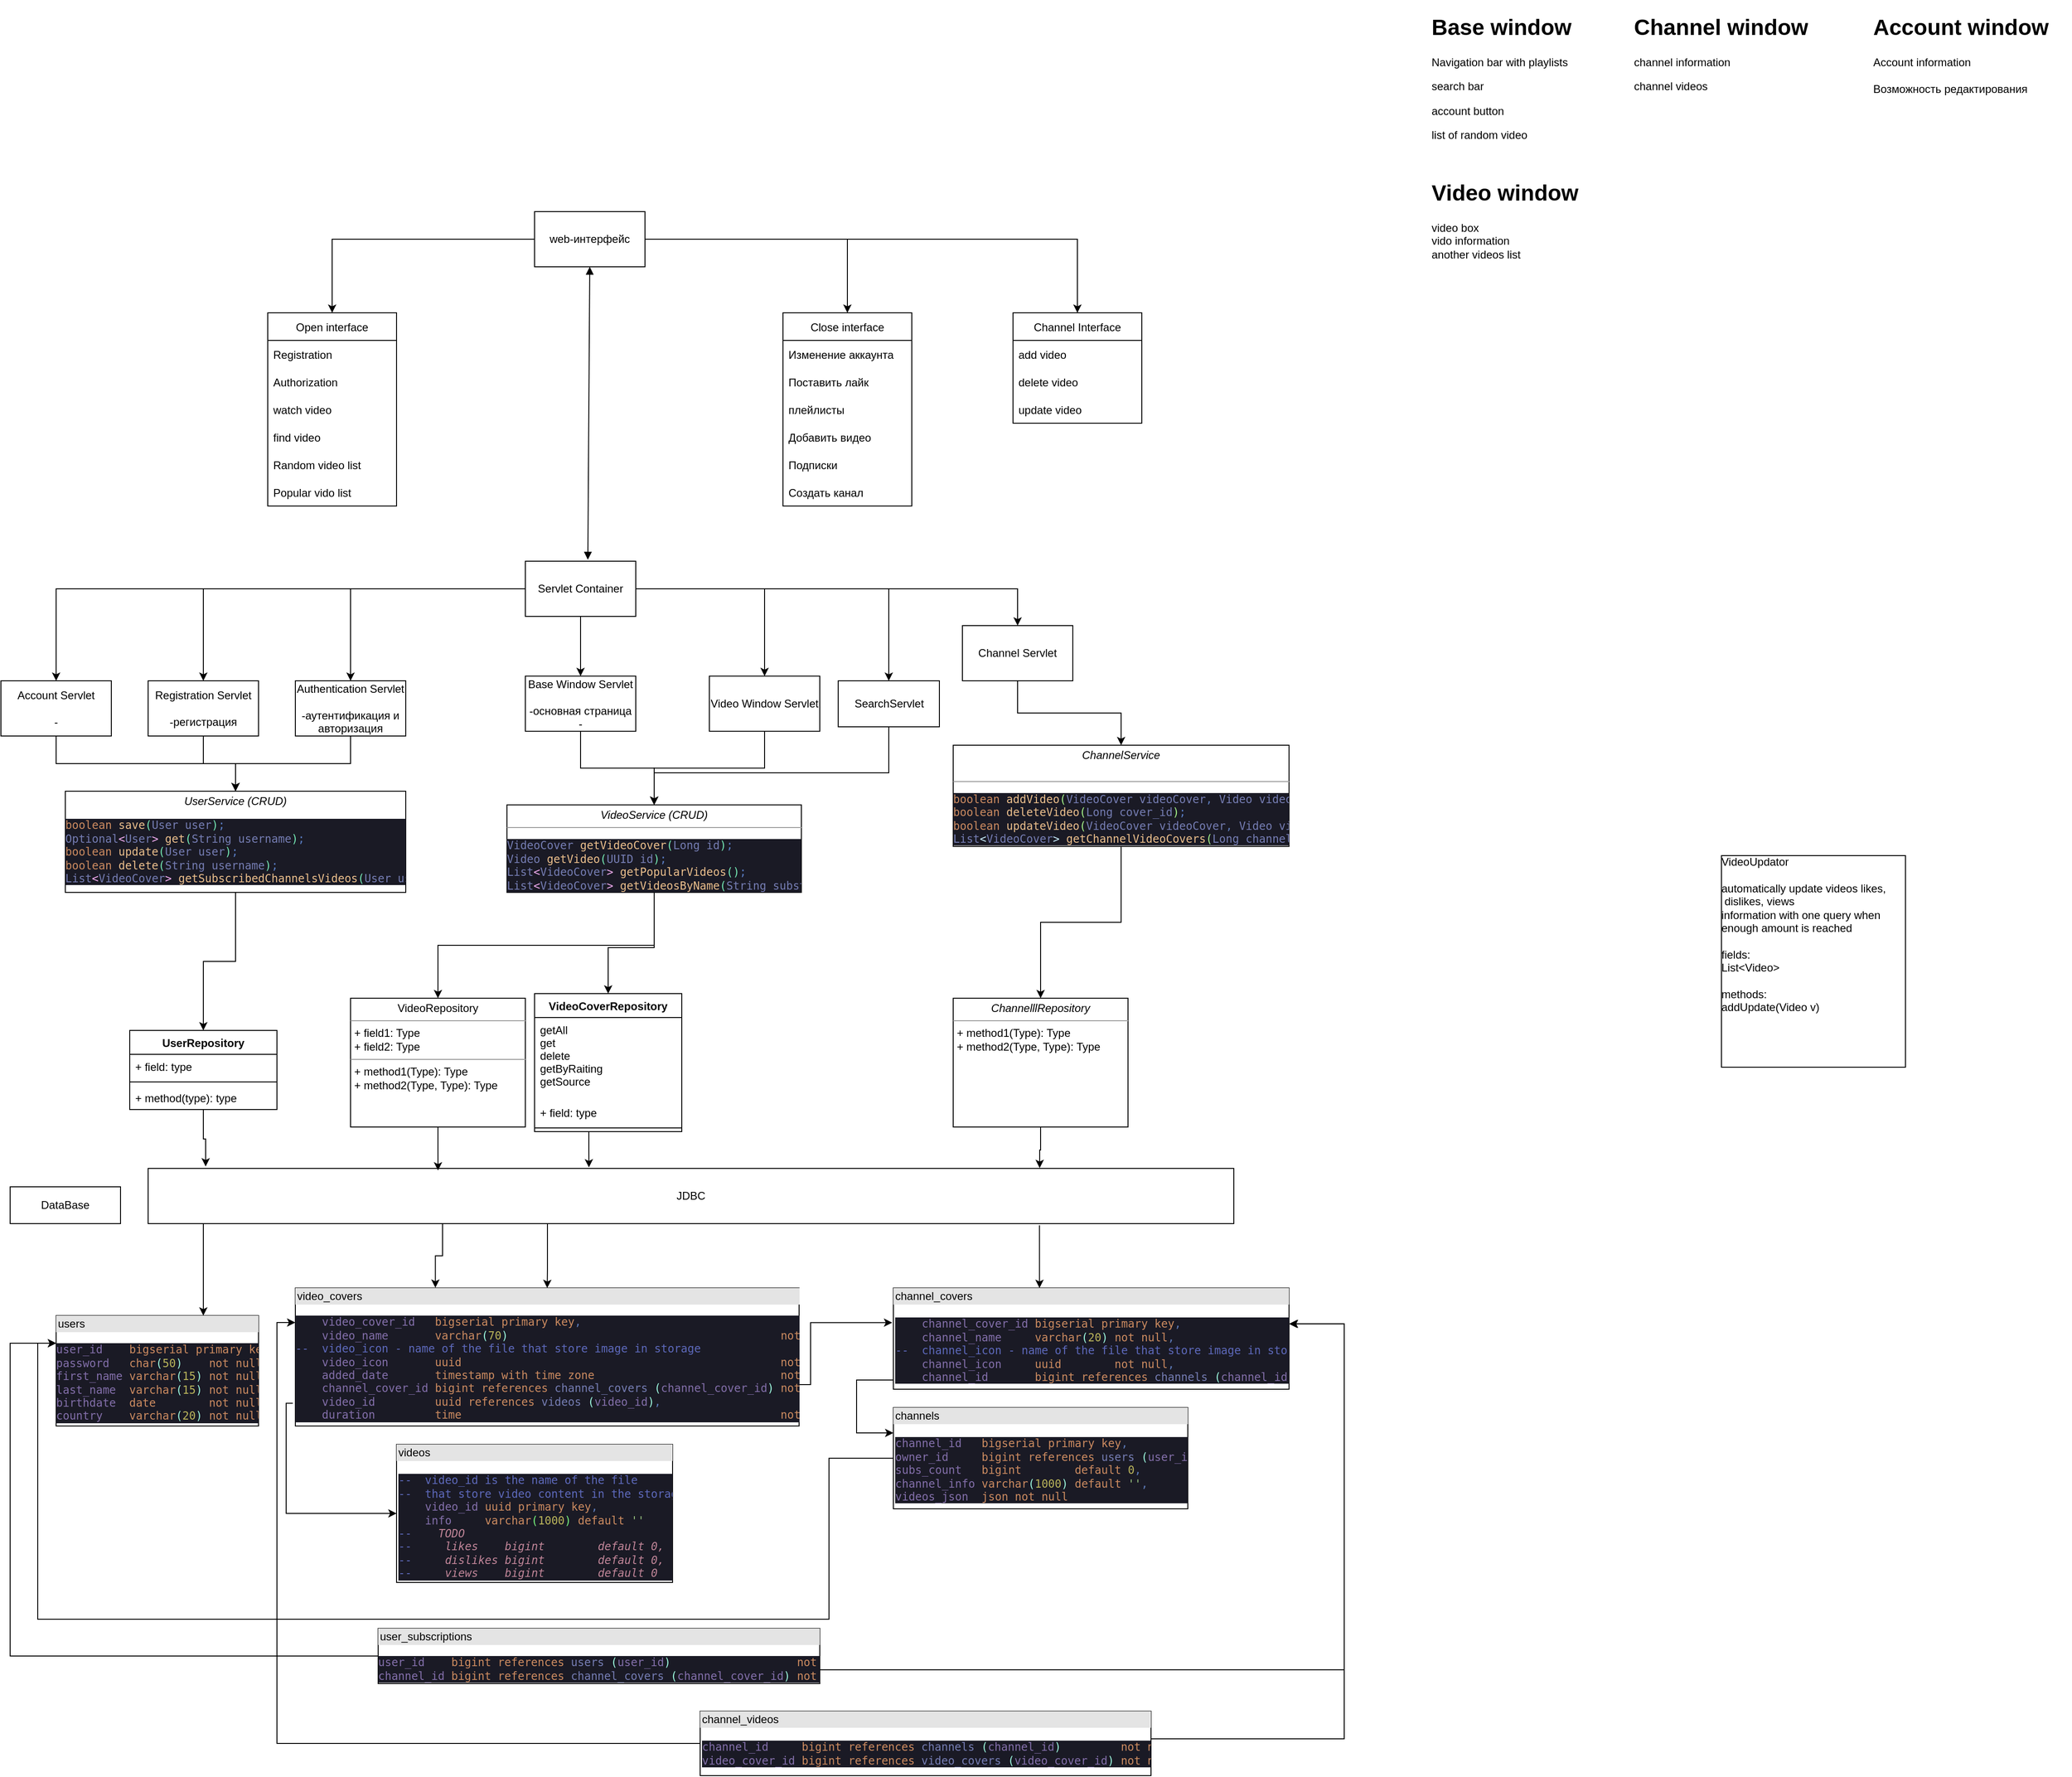 <mxfile version="20.5.0" type="device"><diagram id="WTONZNGMhsn1RcIiaGWh" name="Страница 1"><mxGraphModel dx="769" dy="464" grid="1" gridSize="10" guides="1" tooltips="1" connect="1" arrows="1" fold="1" page="1" pageScale="1" pageWidth="2339" pageHeight="3300" math="0" shadow="0"><root><mxCell id="0"/><mxCell id="1" parent="0"/><mxCell id="U37pmC9Jn2ppCyWV6kMg-22" style="edgeStyle=orthogonalEdgeStyle;rounded=0;orthogonalLoop=1;jettySize=auto;html=1;" parent="1" source="U37pmC9Jn2ppCyWV6kMg-1" target="U37pmC9Jn2ppCyWV6kMg-2" edge="1"><mxGeometry relative="1" as="geometry"/></mxCell><mxCell id="U37pmC9Jn2ppCyWV6kMg-23" style="edgeStyle=orthogonalEdgeStyle;rounded=0;orthogonalLoop=1;jettySize=auto;html=1;entryX=0.5;entryY=0;entryDx=0;entryDy=0;" parent="1" source="U37pmC9Jn2ppCyWV6kMg-1" target="U37pmC9Jn2ppCyWV6kMg-18" edge="1"><mxGeometry relative="1" as="geometry"/></mxCell><mxCell id="uz91l-68emjFQJ4EGC2Y-32" style="edgeStyle=orthogonalEdgeStyle;rounded=0;orthogonalLoop=1;jettySize=auto;html=1;entryX=0.5;entryY=0;entryDx=0;entryDy=0;" parent="1" source="U37pmC9Jn2ppCyWV6kMg-1" target="uz91l-68emjFQJ4EGC2Y-23" edge="1"><mxGeometry relative="1" as="geometry"/></mxCell><mxCell id="U37pmC9Jn2ppCyWV6kMg-1" value="web-интерфейс" style="rounded=0;whiteSpace=wrap;html=1;" parent="1" vertex="1"><mxGeometry x="600" y="280" width="120" height="60" as="geometry"/></mxCell><mxCell id="U37pmC9Jn2ppCyWV6kMg-2" value="Open interface" style="swimlane;fontStyle=0;childLayout=stackLayout;horizontal=1;startSize=30;horizontalStack=0;resizeParent=1;resizeParentMax=0;resizeLast=0;collapsible=1;marginBottom=0;" parent="1" vertex="1"><mxGeometry x="310" y="390" width="140" height="210" as="geometry"><mxRectangle x="330" y="310" width="110" height="30" as="alternateBounds"/></mxGeometry></mxCell><mxCell id="U37pmC9Jn2ppCyWV6kMg-3" value="Registration" style="text;strokeColor=none;fillColor=none;align=left;verticalAlign=middle;spacingLeft=4;spacingRight=4;overflow=hidden;points=[[0,0.5],[1,0.5]];portConstraint=eastwest;rotatable=0;" parent="U37pmC9Jn2ppCyWV6kMg-2" vertex="1"><mxGeometry y="30" width="140" height="30" as="geometry"/></mxCell><mxCell id="U37pmC9Jn2ppCyWV6kMg-17" value="Authorization" style="text;strokeColor=none;fillColor=none;align=left;verticalAlign=middle;spacingLeft=4;spacingRight=4;overflow=hidden;points=[[0,0.5],[1,0.5]];portConstraint=eastwest;rotatable=0;" parent="U37pmC9Jn2ppCyWV6kMg-2" vertex="1"><mxGeometry y="60" width="140" height="30" as="geometry"/></mxCell><mxCell id="U37pmC9Jn2ppCyWV6kMg-4" value="watch video" style="text;strokeColor=none;fillColor=none;align=left;verticalAlign=middle;spacingLeft=4;spacingRight=4;overflow=hidden;points=[[0,0.5],[1,0.5]];portConstraint=eastwest;rotatable=0;" parent="U37pmC9Jn2ppCyWV6kMg-2" vertex="1"><mxGeometry y="90" width="140" height="30" as="geometry"/></mxCell><mxCell id="U37pmC9Jn2ppCyWV6kMg-5" value="find video" style="text;strokeColor=none;fillColor=none;align=left;verticalAlign=middle;spacingLeft=4;spacingRight=4;overflow=hidden;points=[[0,0.5],[1,0.5]];portConstraint=eastwest;rotatable=0;" parent="U37pmC9Jn2ppCyWV6kMg-2" vertex="1"><mxGeometry y="120" width="140" height="30" as="geometry"/></mxCell><mxCell id="U37pmC9Jn2ppCyWV6kMg-24" value="Random video list" style="text;strokeColor=none;fillColor=none;align=left;verticalAlign=middle;spacingLeft=4;spacingRight=4;overflow=hidden;points=[[0,0.5],[1,0.5]];portConstraint=eastwest;rotatable=0;" parent="U37pmC9Jn2ppCyWV6kMg-2" vertex="1"><mxGeometry y="150" width="140" height="30" as="geometry"/></mxCell><mxCell id="U37pmC9Jn2ppCyWV6kMg-25" value="Popular vido list" style="text;strokeColor=none;fillColor=none;align=left;verticalAlign=middle;spacingLeft=4;spacingRight=4;overflow=hidden;points=[[0,0.5],[1,0.5]];portConstraint=eastwest;rotatable=0;" parent="U37pmC9Jn2ppCyWV6kMg-2" vertex="1"><mxGeometry y="180" width="140" height="30" as="geometry"/></mxCell><mxCell id="U37pmC9Jn2ppCyWV6kMg-18" value="Close interface" style="swimlane;fontStyle=0;childLayout=stackLayout;horizontal=1;startSize=30;horizontalStack=0;resizeParent=1;resizeParentMax=0;resizeLast=0;collapsible=1;marginBottom=0;" parent="1" vertex="1"><mxGeometry x="870" y="390" width="140" height="210" as="geometry"/></mxCell><mxCell id="U37pmC9Jn2ppCyWV6kMg-27" value="Изменение аккаунта" style="text;strokeColor=none;fillColor=none;align=left;verticalAlign=middle;spacingLeft=4;spacingRight=4;overflow=hidden;points=[[0,0.5],[1,0.5]];portConstraint=eastwest;rotatable=0;" parent="U37pmC9Jn2ppCyWV6kMg-18" vertex="1"><mxGeometry y="30" width="140" height="30" as="geometry"/></mxCell><mxCell id="U37pmC9Jn2ppCyWV6kMg-19" value="Поставить лайк" style="text;strokeColor=none;fillColor=none;align=left;verticalAlign=middle;spacingLeft=4;spacingRight=4;overflow=hidden;points=[[0,0.5],[1,0.5]];portConstraint=eastwest;rotatable=0;" parent="U37pmC9Jn2ppCyWV6kMg-18" vertex="1"><mxGeometry y="60" width="140" height="30" as="geometry"/></mxCell><mxCell id="U37pmC9Jn2ppCyWV6kMg-20" value="плейлисты" style="text;strokeColor=none;fillColor=none;align=left;verticalAlign=middle;spacingLeft=4;spacingRight=4;overflow=hidden;points=[[0,0.5],[1,0.5]];portConstraint=eastwest;rotatable=0;" parent="U37pmC9Jn2ppCyWV6kMg-18" vertex="1"><mxGeometry y="90" width="140" height="30" as="geometry"/></mxCell><mxCell id="U37pmC9Jn2ppCyWV6kMg-21" value="Добавить видео" style="text;strokeColor=none;fillColor=none;align=left;verticalAlign=middle;spacingLeft=4;spacingRight=4;overflow=hidden;points=[[0,0.5],[1,0.5]];portConstraint=eastwest;rotatable=0;" parent="U37pmC9Jn2ppCyWV6kMg-18" vertex="1"><mxGeometry y="120" width="140" height="30" as="geometry"/></mxCell><mxCell id="U37pmC9Jn2ppCyWV6kMg-26" value="Подписки" style="text;strokeColor=none;fillColor=none;align=left;verticalAlign=middle;spacingLeft=4;spacingRight=4;overflow=hidden;points=[[0,0.5],[1,0.5]];portConstraint=eastwest;rotatable=0;" parent="U37pmC9Jn2ppCyWV6kMg-18" vertex="1"><mxGeometry y="150" width="140" height="30" as="geometry"/></mxCell><mxCell id="uz91l-68emjFQJ4EGC2Y-22" value="Создать канал" style="text;strokeColor=none;fillColor=none;align=left;verticalAlign=middle;spacingLeft=4;spacingRight=4;overflow=hidden;points=[[0,0.5],[1,0.5]];portConstraint=eastwest;rotatable=0;" parent="U37pmC9Jn2ppCyWV6kMg-18" vertex="1"><mxGeometry y="180" width="140" height="30" as="geometry"/></mxCell><mxCell id="U37pmC9Jn2ppCyWV6kMg-28" value="&lt;h1&gt;Base window&lt;/h1&gt;&lt;p&gt;Navigation bar with playlists&lt;/p&gt;&lt;p&gt;search bar&lt;/p&gt;&lt;p&gt;account button&lt;/p&gt;&lt;p&gt;list of random video&lt;/p&gt;" style="text;html=1;strokeColor=none;fillColor=none;spacing=5;spacingTop=-20;whiteSpace=wrap;overflow=hidden;rounded=0;" parent="1" vertex="1"><mxGeometry x="1570" y="60" width="190" height="170" as="geometry"/></mxCell><mxCell id="U37pmC9Jn2ppCyWV6kMg-31" value="&lt;h1&gt;Channel window&lt;/h1&gt;&lt;p&gt;channel information&lt;/p&gt;&lt;p&gt;channel videos&lt;/p&gt;&lt;p&gt;&lt;br&gt;&lt;/p&gt;" style="text;html=1;strokeColor=none;fillColor=none;spacing=5;spacingTop=-20;whiteSpace=wrap;overflow=hidden;rounded=0;" parent="1" vertex="1"><mxGeometry x="1790" y="60" width="210" height="120" as="geometry"/></mxCell><mxCell id="U37pmC9Jn2ppCyWV6kMg-32" value="&lt;h1&gt;Account window&lt;/h1&gt;&lt;div&gt;Account information&lt;/div&gt;&lt;div&gt;&lt;br&gt;&lt;/div&gt;&lt;div&gt;Возможность редактирования&lt;/div&gt;" style="text;html=1;strokeColor=none;fillColor=none;spacing=5;spacingTop=-20;whiteSpace=wrap;overflow=hidden;rounded=0;" parent="1" vertex="1"><mxGeometry x="2050" y="60" width="220" height="120" as="geometry"/></mxCell><mxCell id="U37pmC9Jn2ppCyWV6kMg-33" value="&lt;h1&gt;Video window&lt;/h1&gt;&lt;div&gt;video box&lt;/div&gt;&lt;div&gt;vido information&lt;/div&gt;&lt;div&gt;another videos list&lt;/div&gt;" style="text;html=1;strokeColor=none;fillColor=none;spacing=5;spacingTop=-20;whiteSpace=wrap;overflow=hidden;rounded=0;" parent="1" vertex="1"><mxGeometry x="1570" y="240" width="190" height="120" as="geometry"/></mxCell><mxCell id="U37pmC9Jn2ppCyWV6kMg-55" style="edgeStyle=orthogonalEdgeStyle;rounded=0;orthogonalLoop=1;jettySize=auto;html=1;" parent="1" source="U37pmC9Jn2ppCyWV6kMg-46" target="U37pmC9Jn2ppCyWV6kMg-47" edge="1"><mxGeometry relative="1" as="geometry"/></mxCell><mxCell id="U37pmC9Jn2ppCyWV6kMg-56" style="edgeStyle=orthogonalEdgeStyle;rounded=0;orthogonalLoop=1;jettySize=auto;html=1;" parent="1" source="U37pmC9Jn2ppCyWV6kMg-46" target="U37pmC9Jn2ppCyWV6kMg-48" edge="1"><mxGeometry relative="1" as="geometry"/></mxCell><mxCell id="U37pmC9Jn2ppCyWV6kMg-57" style="edgeStyle=orthogonalEdgeStyle;rounded=0;orthogonalLoop=1;jettySize=auto;html=1;entryX=0.5;entryY=0;entryDx=0;entryDy=0;" parent="1" source="U37pmC9Jn2ppCyWV6kMg-46" target="U37pmC9Jn2ppCyWV6kMg-49" edge="1"><mxGeometry relative="1" as="geometry"/></mxCell><mxCell id="U37pmC9Jn2ppCyWV6kMg-58" style="edgeStyle=orthogonalEdgeStyle;rounded=0;orthogonalLoop=1;jettySize=auto;html=1;entryX=0.5;entryY=0;entryDx=0;entryDy=0;" parent="1" source="U37pmC9Jn2ppCyWV6kMg-46" target="U37pmC9Jn2ppCyWV6kMg-50" edge="1"><mxGeometry relative="1" as="geometry"/></mxCell><mxCell id="U37pmC9Jn2ppCyWV6kMg-59" style="edgeStyle=orthogonalEdgeStyle;rounded=0;orthogonalLoop=1;jettySize=auto;html=1;" parent="1" source="U37pmC9Jn2ppCyWV6kMg-46" target="U37pmC9Jn2ppCyWV6kMg-53" edge="1"><mxGeometry relative="1" as="geometry"/></mxCell><mxCell id="U37pmC9Jn2ppCyWV6kMg-60" style="edgeStyle=orthogonalEdgeStyle;rounded=0;orthogonalLoop=1;jettySize=auto;html=1;" parent="1" source="U37pmC9Jn2ppCyWV6kMg-46" target="U37pmC9Jn2ppCyWV6kMg-54" edge="1"><mxGeometry relative="1" as="geometry"/></mxCell><mxCell id="Q2rULZlCvJA6apc9bp64-25" style="edgeStyle=orthogonalEdgeStyle;rounded=0;orthogonalLoop=1;jettySize=auto;html=1;" edge="1" parent="1" source="U37pmC9Jn2ppCyWV6kMg-46" target="Q2rULZlCvJA6apc9bp64-24"><mxGeometry relative="1" as="geometry"/></mxCell><mxCell id="U37pmC9Jn2ppCyWV6kMg-46" value="Servlet Container" style="rounded=0;whiteSpace=wrap;html=1;" parent="1" vertex="1"><mxGeometry x="590" y="660" width="120" height="60" as="geometry"/></mxCell><mxCell id="U37pmC9Jn2ppCyWV6kMg-83" style="edgeStyle=orthogonalEdgeStyle;rounded=0;orthogonalLoop=1;jettySize=auto;html=1;entryX=0.5;entryY=0;entryDx=0;entryDy=0;" parent="1" source="U37pmC9Jn2ppCyWV6kMg-47" target="U37pmC9Jn2ppCyWV6kMg-82" edge="1"><mxGeometry relative="1" as="geometry"/></mxCell><mxCell id="U37pmC9Jn2ppCyWV6kMg-47" value="Registration Servlet&lt;br&gt;&lt;br&gt;-регистрация" style="rounded=0;whiteSpace=wrap;html=1;" parent="1" vertex="1"><mxGeometry x="180" y="790" width="120" height="60" as="geometry"/></mxCell><mxCell id="U37pmC9Jn2ppCyWV6kMg-84" style="edgeStyle=orthogonalEdgeStyle;rounded=0;orthogonalLoop=1;jettySize=auto;html=1;entryX=0.5;entryY=0;entryDx=0;entryDy=0;" parent="1" source="U37pmC9Jn2ppCyWV6kMg-48" target="U37pmC9Jn2ppCyWV6kMg-82" edge="1"><mxGeometry relative="1" as="geometry"/></mxCell><mxCell id="U37pmC9Jn2ppCyWV6kMg-48" value="Authentication&amp;nbsp;Servlet&lt;br&gt;&lt;br&gt;-аутентификация и авторизация" style="rounded=0;whiteSpace=wrap;html=1;" parent="1" vertex="1"><mxGeometry x="340" y="790" width="120" height="60" as="geometry"/></mxCell><mxCell id="U37pmC9Jn2ppCyWV6kMg-87" style="edgeStyle=orthogonalEdgeStyle;rounded=0;orthogonalLoop=1;jettySize=auto;html=1;entryX=0.5;entryY=0;entryDx=0;entryDy=0;" parent="1" source="U37pmC9Jn2ppCyWV6kMg-49" target="U37pmC9Jn2ppCyWV6kMg-86" edge="1"><mxGeometry relative="1" as="geometry"/></mxCell><mxCell id="U37pmC9Jn2ppCyWV6kMg-49" value="Base Window Servlet&lt;br&gt;&lt;br&gt;-основная страница&lt;br&gt;-" style="rounded=0;whiteSpace=wrap;html=1;" parent="1" vertex="1"><mxGeometry x="590" y="784.86" width="120" height="60" as="geometry"/></mxCell><mxCell id="U37pmC9Jn2ppCyWV6kMg-88" style="edgeStyle=orthogonalEdgeStyle;rounded=0;orthogonalLoop=1;jettySize=auto;html=1;entryX=0.5;entryY=0;entryDx=0;entryDy=0;" parent="1" source="U37pmC9Jn2ppCyWV6kMg-50" target="U37pmC9Jn2ppCyWV6kMg-86" edge="1"><mxGeometry relative="1" as="geometry"/></mxCell><mxCell id="U37pmC9Jn2ppCyWV6kMg-50" value="Video Window Servlet" style="rounded=0;whiteSpace=wrap;html=1;" parent="1" vertex="1"><mxGeometry x="790" y="784.86" width="120" height="60" as="geometry"/></mxCell><mxCell id="uz91l-68emjFQJ4EGC2Y-10" style="edgeStyle=orthogonalEdgeStyle;rounded=0;orthogonalLoop=1;jettySize=auto;html=1;entryX=0.5;entryY=0;entryDx=0;entryDy=0;" parent="1" source="U37pmC9Jn2ppCyWV6kMg-53" target="uz91l-68emjFQJ4EGC2Y-6" edge="1"><mxGeometry relative="1" as="geometry"/></mxCell><mxCell id="U37pmC9Jn2ppCyWV6kMg-53" value="Channel&amp;nbsp;Servlet" style="rounded=0;whiteSpace=wrap;html=1;" parent="1" vertex="1"><mxGeometry x="1065" y="730" width="120" height="60" as="geometry"/></mxCell><mxCell id="Q2rULZlCvJA6apc9bp64-23" style="edgeStyle=orthogonalEdgeStyle;rounded=0;orthogonalLoop=1;jettySize=auto;html=1;entryX=0.5;entryY=0;entryDx=0;entryDy=0;" edge="1" parent="1" source="U37pmC9Jn2ppCyWV6kMg-54" target="U37pmC9Jn2ppCyWV6kMg-82"><mxGeometry relative="1" as="geometry"/></mxCell><mxCell id="U37pmC9Jn2ppCyWV6kMg-54" value="Account Servlet&lt;br&gt;&lt;br&gt;-" style="rounded=0;whiteSpace=wrap;html=1;" parent="1" vertex="1"><mxGeometry x="20" y="790" width="120" height="60" as="geometry"/></mxCell><mxCell id="uz91l-68emjFQJ4EGC2Y-4" style="edgeStyle=orthogonalEdgeStyle;rounded=0;orthogonalLoop=1;jettySize=auto;html=1;entryX=0.053;entryY=-0.036;entryDx=0;entryDy=0;entryPerimeter=0;" parent="1" source="U37pmC9Jn2ppCyWV6kMg-62" target="uz91l-68emjFQJ4EGC2Y-1" edge="1"><mxGeometry relative="1" as="geometry"/></mxCell><mxCell id="U37pmC9Jn2ppCyWV6kMg-62" value="UserRepository" style="swimlane;fontStyle=1;align=center;verticalAlign=top;childLayout=stackLayout;horizontal=1;startSize=26;horizontalStack=0;resizeParent=1;resizeParentMax=0;resizeLast=0;collapsible=1;marginBottom=0;" parent="1" vertex="1"><mxGeometry x="160" y="1170" width="160" height="86" as="geometry"/></mxCell><mxCell id="U37pmC9Jn2ppCyWV6kMg-63" value="+ field: type" style="text;strokeColor=none;fillColor=none;align=left;verticalAlign=top;spacingLeft=4;spacingRight=4;overflow=hidden;rotatable=0;points=[[0,0.5],[1,0.5]];portConstraint=eastwest;" parent="U37pmC9Jn2ppCyWV6kMg-62" vertex="1"><mxGeometry y="26" width="160" height="26" as="geometry"/></mxCell><mxCell id="U37pmC9Jn2ppCyWV6kMg-64" value="" style="line;strokeWidth=1;fillColor=none;align=left;verticalAlign=middle;spacingTop=-1;spacingLeft=3;spacingRight=3;rotatable=0;labelPosition=right;points=[];portConstraint=eastwest;strokeColor=inherit;" parent="U37pmC9Jn2ppCyWV6kMg-62" vertex="1"><mxGeometry y="52" width="160" height="8" as="geometry"/></mxCell><mxCell id="U37pmC9Jn2ppCyWV6kMg-65" value="+ method(type): type" style="text;strokeColor=none;fillColor=none;align=left;verticalAlign=top;spacingLeft=4;spacingRight=4;overflow=hidden;rotatable=0;points=[[0,0.5],[1,0.5]];portConstraint=eastwest;" parent="U37pmC9Jn2ppCyWV6kMg-62" vertex="1"><mxGeometry y="60" width="160" height="26" as="geometry"/></mxCell><mxCell id="uz91l-68emjFQJ4EGC2Y-2" style="edgeStyle=orthogonalEdgeStyle;rounded=0;orthogonalLoop=1;jettySize=auto;html=1;entryX=0.406;entryY=-0.018;entryDx=0;entryDy=0;entryPerimeter=0;" parent="1" source="U37pmC9Jn2ppCyWV6kMg-70" target="uz91l-68emjFQJ4EGC2Y-1" edge="1"><mxGeometry relative="1" as="geometry"><Array as="points"><mxPoint x="659" y="1300"/><mxPoint x="659" y="1300"/></Array></mxGeometry></mxCell><mxCell id="U37pmC9Jn2ppCyWV6kMg-70" value="VideoCoverRepository&#10;" style="swimlane;fontStyle=1;align=center;verticalAlign=top;childLayout=stackLayout;horizontal=1;startSize=26;horizontalStack=0;resizeParent=1;resizeParentMax=0;resizeLast=0;collapsible=1;marginBottom=0;" parent="1" vertex="1"><mxGeometry x="600" y="1130" width="160" height="150" as="geometry"/></mxCell><mxCell id="U37pmC9Jn2ppCyWV6kMg-73" value="getAll&#10;get&#10;delete&#10;getByRaiting&#10;getSource&#10;" style="text;strokeColor=none;fillColor=none;align=left;verticalAlign=top;spacingLeft=4;spacingRight=4;overflow=hidden;rotatable=0;points=[[0,0.5],[1,0.5]];portConstraint=eastwest;" parent="U37pmC9Jn2ppCyWV6kMg-70" vertex="1"><mxGeometry y="26" width="160" height="90" as="geometry"/></mxCell><mxCell id="U37pmC9Jn2ppCyWV6kMg-71" value="+ field: type" style="text;strokeColor=none;fillColor=none;align=left;verticalAlign=top;spacingLeft=4;spacingRight=4;overflow=hidden;rotatable=0;points=[[0,0.5],[1,0.5]];portConstraint=eastwest;" parent="U37pmC9Jn2ppCyWV6kMg-70" vertex="1"><mxGeometry y="116" width="160" height="26" as="geometry"/></mxCell><mxCell id="U37pmC9Jn2ppCyWV6kMg-72" value="" style="line;strokeWidth=1;fillColor=none;align=left;verticalAlign=middle;spacingTop=-1;spacingLeft=3;spacingRight=3;rotatable=0;labelPosition=right;points=[];portConstraint=eastwest;strokeColor=inherit;" parent="U37pmC9Jn2ppCyWV6kMg-70" vertex="1"><mxGeometry y="142" width="160" height="8" as="geometry"/></mxCell><mxCell id="U37pmC9Jn2ppCyWV6kMg-85" style="edgeStyle=orthogonalEdgeStyle;rounded=0;orthogonalLoop=1;jettySize=auto;html=1;entryX=0.5;entryY=0;entryDx=0;entryDy=0;" parent="1" source="U37pmC9Jn2ppCyWV6kMg-82" target="U37pmC9Jn2ppCyWV6kMg-62" edge="1"><mxGeometry relative="1" as="geometry"/></mxCell><mxCell id="U37pmC9Jn2ppCyWV6kMg-82" value="&lt;p style=&quot;margin:0px;margin-top:4px;text-align:center;&quot;&gt;&lt;i&gt;UserService (CRUD)&lt;/i&gt;&lt;/p&gt;&lt;pre style=&quot;background-color: rgb(26, 26, 37); font-family: &amp;quot;JetBrains Mono&amp;quot;, monospace;&quot;&gt;&lt;pre style=&quot;color: rgb(216, 216, 216); font-family: &amp;quot;JetBrains Mono&amp;quot;, monospace;&quot;&gt;&lt;span style=&quot;color:#cc8b60;&quot;&gt;boolean &lt;/span&gt;&lt;span style=&quot;color:#ebbf8c;&quot;&gt;save&lt;/span&gt;&lt;span style=&quot;color:#75eab5;&quot;&gt;(&lt;/span&gt;&lt;span style=&quot;color:#757db3;&quot;&gt;User user&lt;/span&gt;&lt;span style=&quot;color:#75eab5;&quot;&gt;)&lt;/span&gt;&lt;span style=&quot;color:#597cc2;&quot;&gt;;&lt;br&gt;&lt;/span&gt;&lt;span style=&quot;color:#757db3;&quot;&gt;Optional&lt;/span&gt;&lt;span style=&quot;color:#f4adf2;&quot;&gt;&amp;lt;&lt;/span&gt;&lt;span style=&quot;color:#757db3;&quot;&gt;User&lt;/span&gt;&lt;span style=&quot;color:#f4adf2;&quot;&gt;&amp;gt; &lt;/span&gt;&lt;span style=&quot;color:#ebbf8c;&quot;&gt;get&lt;/span&gt;&lt;span style=&quot;color:#75eab5;&quot;&gt;(&lt;/span&gt;&lt;span style=&quot;color:#757db3;&quot;&gt;String username&lt;/span&gt;&lt;span style=&quot;color:#75eab5;&quot;&gt;)&lt;/span&gt;&lt;span style=&quot;color:#597cc2;&quot;&gt;;&lt;br&gt;&lt;/span&gt;&lt;span style=&quot;color:#cc8b60;&quot;&gt;boolean &lt;/span&gt;&lt;span style=&quot;color:#ebbf8c;&quot;&gt;update&lt;/span&gt;&lt;span style=&quot;color:#75eab5;&quot;&gt;(&lt;/span&gt;&lt;span style=&quot;color:#757db3;&quot;&gt;User user&lt;/span&gt;&lt;span style=&quot;color:#75eab5;&quot;&gt;)&lt;/span&gt;&lt;span style=&quot;color:#597cc2;&quot;&gt;;&lt;br&gt;&lt;/span&gt;&lt;span style=&quot;color:#cc8b60;&quot;&gt;boolean &lt;/span&gt;&lt;span style=&quot;color:#ebbf8c;&quot;&gt;delete&lt;/span&gt;&lt;span style=&quot;color:#75eab5;&quot;&gt;(&lt;/span&gt;&lt;span style=&quot;color:#757db3;&quot;&gt;String username&lt;/span&gt;&lt;span style=&quot;color:#75eab5;&quot;&gt;)&lt;/span&gt;&lt;span style=&quot;color:#597cc2;&quot;&gt;;&lt;br&gt;&lt;/span&gt;&lt;span style=&quot;color:#757db3;&quot;&gt;List&lt;/span&gt;&lt;span style=&quot;color:#f4adf2;&quot;&gt;&amp;lt;&lt;/span&gt;&lt;span style=&quot;color:#757db3;&quot;&gt;VideoCover&lt;/span&gt;&lt;span style=&quot;color:#f4adf2;&quot;&gt;&amp;gt; &lt;/span&gt;&lt;span style=&quot;color:#ebbf8c;&quot;&gt;getSubscribedChannelsVideos&lt;/span&gt;&lt;span style=&quot;color:#75eab5;&quot;&gt;(&lt;/span&gt;&lt;span style=&quot;color:#757db3;&quot;&gt;User user&lt;/span&gt;&lt;span style=&quot;color:#75eab5;&quot;&gt;)&lt;/span&gt;&lt;span style=&quot;color:#597cc2;&quot;&gt;;&lt;/span&gt;&lt;/pre&gt;&lt;/pre&gt;" style="verticalAlign=top;align=left;overflow=fill;fontSize=12;fontFamily=Helvetica;html=1;" parent="1" vertex="1"><mxGeometry x="90" y="910" width="370" height="110" as="geometry"/></mxCell><mxCell id="U37pmC9Jn2ppCyWV6kMg-89" style="edgeStyle=orthogonalEdgeStyle;rounded=0;orthogonalLoop=1;jettySize=auto;html=1;entryX=0.5;entryY=0;entryDx=0;entryDy=0;" parent="1" source="U37pmC9Jn2ppCyWV6kMg-86" target="U37pmC9Jn2ppCyWV6kMg-70" edge="1"><mxGeometry relative="1" as="geometry"><mxPoint x="770" y="1124.86" as="targetPoint"/><Array as="points"><mxPoint x="730" y="1080"/><mxPoint x="680" y="1080"/></Array></mxGeometry></mxCell><mxCell id="Q2rULZlCvJA6apc9bp64-17" style="edgeStyle=orthogonalEdgeStyle;rounded=0;orthogonalLoop=1;jettySize=auto;html=1;entryX=0.5;entryY=0;entryDx=0;entryDy=0;" edge="1" parent="1" source="U37pmC9Jn2ppCyWV6kMg-86" target="Q2rULZlCvJA6apc9bp64-16"><mxGeometry relative="1" as="geometry"><mxPoint x="585.0" y="1129.86" as="targetPoint"/></mxGeometry></mxCell><mxCell id="U37pmC9Jn2ppCyWV6kMg-86" value="&lt;p style=&quot;margin:0px;margin-top:4px;text-align:center;&quot;&gt;&lt;i&gt;VideoService (CRUD)&lt;br&gt;&lt;/i&gt;&lt;/p&gt;&lt;hr size=&quot;1&quot;&gt;&lt;pre style=&quot;background-color:#1a1a25;color:#d8d8d8;font-family:'JetBrains Mono',monospace;font-size:9,8pt;&quot;&gt;&lt;span style=&quot;color:#757db3;&quot;&gt;VideoCover &lt;/span&gt;&lt;span style=&quot;color:#ebbf8c;&quot;&gt;getVideoCover&lt;/span&gt;&lt;span style=&quot;color:#75eab5;&quot;&gt;(&lt;/span&gt;&lt;span style=&quot;color:#757db3;&quot;&gt;Long id&lt;/span&gt;&lt;span style=&quot;color:#75eab5;&quot;&gt;)&lt;/span&gt;&lt;span style=&quot;color:#597cc2;&quot;&gt;;&lt;br&gt;&lt;/span&gt;&lt;span style=&quot;color:#757db3;&quot;&gt;Video &lt;/span&gt;&lt;span style=&quot;color:#ebbf8c;&quot;&gt;getVideo&lt;/span&gt;&lt;span style=&quot;color:#75eab5;&quot;&gt;(&lt;/span&gt;&lt;span style=&quot;color:#757db3;&quot;&gt;UUID id&lt;/span&gt;&lt;span style=&quot;color:#75eab5;&quot;&gt;)&lt;/span&gt;&lt;span style=&quot;color:#597cc2;&quot;&gt;;&lt;br&gt;&lt;/span&gt;&lt;span style=&quot;color:#757db3;&quot;&gt;List&lt;/span&gt;&lt;span style=&quot;color:#f4adf2;&quot;&gt;&amp;lt;&lt;/span&gt;&lt;span style=&quot;color:#757db3;&quot;&gt;VideoCover&lt;/span&gt;&lt;span style=&quot;color:#f4adf2;&quot;&gt;&amp;gt; &lt;/span&gt;&lt;span style=&quot;color:#ebbf8c;&quot;&gt;getPopularVideos&lt;/span&gt;&lt;span style=&quot;color:#75eab5;&quot;&gt;()&lt;/span&gt;&lt;span style=&quot;color:#597cc2;&quot;&gt;;&lt;br&gt;&lt;/span&gt;&lt;span style=&quot;color:#757db3;&quot;&gt;List&lt;/span&gt;&lt;span style=&quot;color:#f4adf2;&quot;&gt;&amp;lt;&lt;/span&gt;&lt;span style=&quot;color:#757db3;&quot;&gt;VideoCover&lt;/span&gt;&lt;span style=&quot;color:#f4adf2;&quot;&gt;&amp;gt; &lt;/span&gt;&lt;span style=&quot;color:#ebbf8c;&quot;&gt;getVideosByName&lt;/span&gt;&lt;span style=&quot;color:#75eab5;&quot;&gt;(&lt;/span&gt;&lt;span style=&quot;color:#757db3;&quot;&gt;String substring&lt;/span&gt;&lt;span style=&quot;color:#75eab5;&quot;&gt;)&lt;/span&gt;&lt;span style=&quot;color:#597cc2;&quot;&gt;;&lt;/span&gt;&lt;/pre&gt;" style="verticalAlign=top;align=left;overflow=fill;fontSize=12;fontFamily=Helvetica;html=1;" parent="1" vertex="1"><mxGeometry x="570" y="924.86" width="320" height="95.14" as="geometry"/></mxCell><mxCell id="U37pmC9Jn2ppCyWV6kMg-91" value="DataBase" style="rounded=0;whiteSpace=wrap;html=1;" parent="1" vertex="1"><mxGeometry x="30" y="1340" width="120" height="40" as="geometry"/></mxCell><mxCell id="U37pmC9Jn2ppCyWV6kMg-92" value="&lt;div style=&quot;box-sizing:border-box;width:100%;background:#e4e4e4;padding:2px;&quot;&gt;users&lt;/div&gt;&lt;pre style=&quot;background-color:#1a1a25;color:#d8d8d8;font-family:'JetBrains Mono',monospace;font-size:9,8pt;&quot;&gt;&lt;pre style=&quot;font-family: &amp;quot;JetBrains Mono&amp;quot;, monospace;&quot;&gt;&lt;span style=&quot;color:#836faa;&quot;&gt;user_id    &lt;/span&gt;&lt;span style=&quot;color:#cc8b60;&quot;&gt;bigserial primary key&lt;/span&gt;&lt;span style=&quot;color:#5c7ab8;&quot;&gt;,&lt;br&gt;&lt;/span&gt;&lt;span style=&quot;color:#836faa;&quot;&gt;password   &lt;/span&gt;&lt;span style=&quot;color:#cc8b60;&quot;&gt;char&lt;/span&gt;&lt;span style=&quot;color:#9df9df;&quot;&gt;(&lt;/span&gt;&lt;span style=&quot;color:#bbb55b;&quot;&gt;50&lt;/span&gt;&lt;span style=&quot;color:#9df9df;&quot;&gt;)    &lt;/span&gt;&lt;span style=&quot;color:#cc8b60;&quot;&gt;not null&lt;/span&gt;&lt;span style=&quot;color:#5c7ab8;&quot;&gt;,&lt;br&gt;&lt;/span&gt;&lt;span style=&quot;color:#836faa;&quot;&gt;first_name &lt;/span&gt;&lt;span style=&quot;color:#cc8b60;&quot;&gt;varchar&lt;/span&gt;&lt;span style=&quot;color:#9df9df;&quot;&gt;(&lt;/span&gt;&lt;span style=&quot;color:#bbb55b;&quot;&gt;15&lt;/span&gt;&lt;span style=&quot;color:#9df9df;&quot;&gt;) &lt;/span&gt;&lt;span style=&quot;color:#cc8b60;&quot;&gt;not null&lt;/span&gt;&lt;span style=&quot;color:#5c7ab8;&quot;&gt;,&lt;br&gt;&lt;/span&gt;&lt;span style=&quot;color:#836faa;&quot;&gt;last_name  &lt;/span&gt;&lt;span style=&quot;color:#cc8b60;&quot;&gt;varchar&lt;/span&gt;&lt;span style=&quot;color:#9df9df;&quot;&gt;(&lt;/span&gt;&lt;span style=&quot;color:#bbb55b;&quot;&gt;15&lt;/span&gt;&lt;span style=&quot;color:#9df9df;&quot;&gt;) &lt;/span&gt;&lt;span style=&quot;color:#cc8b60;&quot;&gt;not null&lt;/span&gt;&lt;span style=&quot;color:#5c7ab8;&quot;&gt;,&lt;br&gt;&lt;/span&gt;&lt;span style=&quot;color:#836faa;&quot;&gt;birthdate  &lt;/span&gt;&lt;span style=&quot;color:#cc8b60;&quot;&gt;date        not null&lt;/span&gt;&lt;span style=&quot;color:#5c7ab8;&quot;&gt;,&lt;br&gt;&lt;/span&gt;&lt;span style=&quot;color:#836faa;&quot;&gt;country    &lt;/span&gt;&lt;span style=&quot;color:#cc8b60;&quot;&gt;varchar&lt;/span&gt;&lt;span style=&quot;color:#9df9df;&quot;&gt;(&lt;/span&gt;&lt;span style=&quot;color:#bbb55b;&quot;&gt;20&lt;/span&gt;&lt;span style=&quot;color:#9df9df;&quot;&gt;) &lt;/span&gt;&lt;span style=&quot;color:#cc8b60;&quot;&gt;not null&lt;/span&gt;&lt;/pre&gt;&lt;/pre&gt;" style="verticalAlign=top;align=left;overflow=fill;html=1;" parent="1" vertex="1"><mxGeometry x="80" y="1480" width="220" height="120" as="geometry"/></mxCell><mxCell id="Q2rULZlCvJA6apc9bp64-7" style="edgeStyle=orthogonalEdgeStyle;rounded=0;orthogonalLoop=1;jettySize=auto;html=1;entryX=0;entryY=0.25;entryDx=0;entryDy=0;" edge="1" parent="1" source="U37pmC9Jn2ppCyWV6kMg-94" target="U37pmC9Jn2ppCyWV6kMg-92"><mxGeometry relative="1" as="geometry"><mxPoint x="360" y="1741.422" as="targetPoint"/><Array as="points"><mxPoint x="920" y="1635"/><mxPoint x="920" y="1810"/><mxPoint x="60" y="1810"/><mxPoint x="60" y="1510"/></Array></mxGeometry></mxCell><mxCell id="U37pmC9Jn2ppCyWV6kMg-94" value="&lt;div style=&quot;box-sizing:border-box;width:100%;background:#e4e4e4;padding:2px;&quot;&gt;channels&lt;/div&gt;&lt;table style=&quot;width:100%;font-size:1em;&quot; cellpadding=&quot;2&quot; cellspacing=&quot;0&quot;&gt;&lt;tbody&gt;&lt;tr&gt;&lt;td&gt;&lt;pre style=&quot;background-color:#1a1a25;color:#d8d8d8;font-family:'JetBrains Mono',monospace;font-size:9,8pt;&quot;&gt;&lt;pre style=&quot;font-family: &amp;quot;JetBrains Mono&amp;quot;, monospace;&quot;&gt;&lt;span style=&quot;color:#836faa;&quot;&gt;channel_id   &lt;/span&gt;&lt;span style=&quot;color:#cc8b60;&quot;&gt;bigserial primary key&lt;/span&gt;&lt;span style=&quot;color:#5c7ab8;&quot;&gt;,&lt;br&gt;&lt;/span&gt;&lt;span style=&quot;color:#836faa;&quot;&gt;owner_id     &lt;/span&gt;&lt;span style=&quot;color:#cc8b60;&quot;&gt;bigint references &lt;/span&gt;&lt;span style=&quot;color:#757db3;&quot;&gt;users &lt;/span&gt;&lt;span style=&quot;color:#9df9df;&quot;&gt;(&lt;/span&gt;&lt;span style=&quot;color:#836faa;&quot;&gt;user_id&lt;/span&gt;&lt;span style=&quot;color:#9df9df;&quot;&gt;)&lt;/span&gt;&lt;span style=&quot;color:#5c7ab8;&quot;&gt;,&lt;br&gt;&lt;/span&gt;&lt;span style=&quot;color:#836faa;&quot;&gt;subs_count   &lt;/span&gt;&lt;span style=&quot;color:#cc8b60;&quot;&gt;bigint        default &lt;/span&gt;&lt;span style=&quot;color:#bbb55b;&quot;&gt;0&lt;/span&gt;&lt;span style=&quot;color:#5c7ab8;&quot;&gt;,&lt;br&gt;&lt;/span&gt;&lt;span style=&quot;color:#836faa;&quot;&gt;channel_info &lt;/span&gt;&lt;span style=&quot;color:#cc8b60;&quot;&gt;varchar&lt;/span&gt;&lt;span style=&quot;color:#9df9df;&quot;&gt;(&lt;/span&gt;&lt;span style=&quot;color:#bbb55b;&quot;&gt;1000&lt;/span&gt;&lt;span style=&quot;color:#9df9df;&quot;&gt;) &lt;/span&gt;&lt;span style=&quot;color:#cc8b60;&quot;&gt;default &lt;/span&gt;&lt;span style=&quot;color:#96bf7d;&quot;&gt;''&lt;/span&gt;&lt;span style=&quot;color:#5c7ab8;&quot;&gt;,&lt;br&gt;&lt;/span&gt;&lt;span style=&quot;color:#836faa;&quot;&gt;videos_json  &lt;/span&gt;&lt;span style=&quot;color:#cc8b60;&quot;&gt;json not null&lt;/span&gt;&lt;/pre&gt;&lt;/pre&gt;&lt;/td&gt;&lt;td&gt;&lt;br&gt;&lt;/td&gt;&lt;/tr&gt;&lt;tr&gt;&lt;td&gt;&lt;/td&gt;&lt;td&gt;&lt;br&gt;&lt;br&gt;&lt;/td&gt;&lt;/tr&gt;&lt;/tbody&gt;&lt;/table&gt;" style="verticalAlign=top;align=left;overflow=fill;html=1;" parent="1" vertex="1"><mxGeometry x="990" y="1580" width="320" height="110" as="geometry"/></mxCell><mxCell id="uz91l-68emjFQJ4EGC2Y-3" style="edgeStyle=orthogonalEdgeStyle;rounded=0;orthogonalLoop=1;jettySize=auto;html=1;entryX=0.5;entryY=0;entryDx=0;entryDy=0;" parent="1" source="uz91l-68emjFQJ4EGC2Y-1" edge="1" target="uz91l-68emjFQJ4EGC2Y-15"><mxGeometry relative="1" as="geometry"><mxPoint x="665" y="1440" as="targetPoint"/><Array as="points"><mxPoint x="614" y="1430"/><mxPoint x="614" y="1430"/></Array></mxGeometry></mxCell><mxCell id="uz91l-68emjFQJ4EGC2Y-5" style="edgeStyle=orthogonalEdgeStyle;rounded=0;orthogonalLoop=1;jettySize=auto;html=1;" parent="1" source="uz91l-68emjFQJ4EGC2Y-1" edge="1"><mxGeometry relative="1" as="geometry"><Array as="points"><mxPoint x="240" y="1480"/></Array><mxPoint x="240" y="1480" as="targetPoint"/></mxGeometry></mxCell><mxCell id="uz91l-68emjFQJ4EGC2Y-21" style="edgeStyle=orthogonalEdgeStyle;rounded=0;orthogonalLoop=1;jettySize=auto;html=1;exitX=0.821;exitY=1.031;exitDx=0;exitDy=0;exitPerimeter=0;" parent="1" source="uz91l-68emjFQJ4EGC2Y-1" target="uz91l-68emjFQJ4EGC2Y-16" edge="1"><mxGeometry relative="1" as="geometry"><Array as="points"><mxPoint x="1149" y="1430"/><mxPoint x="1149" y="1430"/></Array></mxGeometry></mxCell><mxCell id="Q2rULZlCvJA6apc9bp64-19" style="edgeStyle=orthogonalEdgeStyle;rounded=0;orthogonalLoop=1;jettySize=auto;html=1;entryX=0.278;entryY=-0.002;entryDx=0;entryDy=0;entryPerimeter=0;" edge="1" parent="1" source="uz91l-68emjFQJ4EGC2Y-1" target="uz91l-68emjFQJ4EGC2Y-15"><mxGeometry relative="1" as="geometry"><Array as="points"><mxPoint x="500" y="1415"/><mxPoint x="492" y="1415"/></Array></mxGeometry></mxCell><mxCell id="uz91l-68emjFQJ4EGC2Y-1" value="JDBC" style="rounded=0;whiteSpace=wrap;html=1;" parent="1" vertex="1"><mxGeometry x="180" y="1320" width="1180" height="60" as="geometry"/></mxCell><mxCell id="uz91l-68emjFQJ4EGC2Y-11" style="edgeStyle=orthogonalEdgeStyle;rounded=0;orthogonalLoop=1;jettySize=auto;html=1;entryX=0.5;entryY=0;entryDx=0;entryDy=0;" parent="1" source="uz91l-68emjFQJ4EGC2Y-6" target="uz91l-68emjFQJ4EGC2Y-31" edge="1"><mxGeometry relative="1" as="geometry"/></mxCell><mxCell id="uz91l-68emjFQJ4EGC2Y-6" value="&lt;p style=&quot;margin:0px;margin-top:4px;text-align:center;&quot;&gt;&lt;i&gt;ChannelService&lt;/i&gt;&lt;/p&gt;&lt;p style=&quot;margin:0px;margin-left:4px;&quot;&gt;&lt;br&gt;&lt;/p&gt;&lt;hr size=&quot;1&quot;&gt;&lt;pre style=&quot;background-color:#1a1a25;color:#d8d8d8;font-family:'JetBrains Mono',monospace;font-size:9,8pt;&quot;&gt;&lt;pre style=&quot;font-family: &amp;quot;JetBrains Mono&amp;quot;, monospace;&quot;&gt;&lt;span style=&quot;color:#cc8b60;&quot;&gt;boolean &lt;/span&gt;&lt;span style=&quot;color:#ebbf8c;&quot;&gt;addVideo&lt;/span&gt;&lt;span style=&quot;color:#a5f489;&quot;&gt;(&lt;/span&gt;&lt;span style=&quot;color:#757db3;&quot;&gt;VideoCover videoCover&lt;/span&gt;&lt;span style=&quot;color:#5c7ab8;&quot;&gt;, &lt;/span&gt;&lt;span style=&quot;color:#757db3;&quot;&gt;Video video&lt;/span&gt;&lt;span style=&quot;color:#a5f489;&quot;&gt;)&lt;/span&gt;&lt;span style=&quot;color:#597cc2;&quot;&gt;;&lt;br&gt;&lt;/span&gt;&lt;span style=&quot;color:#cc8b60;&quot;&gt;boolean &lt;/span&gt;&lt;span style=&quot;color:#ebbf8c;&quot;&gt;deleteVideo&lt;/span&gt;&lt;span style=&quot;color:#a5f489;&quot;&gt;(&lt;/span&gt;&lt;span style=&quot;color:#757db3;&quot;&gt;Long cover_id&lt;/span&gt;&lt;span style=&quot;color:#a5f489;&quot;&gt;)&lt;/span&gt;&lt;span style=&quot;color:#597cc2;&quot;&gt;;&lt;br&gt;&lt;/span&gt;&lt;span style=&quot;color:#cc8b60;&quot;&gt;boolean &lt;/span&gt;&lt;span style=&quot;color:#ebbf8c;&quot;&gt;updateVideo&lt;/span&gt;&lt;span style=&quot;color:#a5f489;&quot;&gt;(&lt;/span&gt;&lt;span style=&quot;color:#757db3;&quot;&gt;VideoCover videoCover&lt;/span&gt;&lt;span style=&quot;color:#5c7ab8;&quot;&gt;, &lt;/span&gt;&lt;span style=&quot;color:#757db3;&quot;&gt;Video video&lt;/span&gt;&lt;span style=&quot;color:#a5f489;&quot;&gt;)&lt;/span&gt;&lt;span style=&quot;color:#597cc2;&quot;&gt;;&lt;br&gt;&lt;/span&gt;&lt;span style=&quot;color:#757db3;&quot;&gt;List&lt;/span&gt;&lt;span style=&quot;color:#c9eeff;&quot;&gt;&amp;lt;&lt;/span&gt;&lt;span style=&quot;color:#757db3;&quot;&gt;VideoCover&lt;/span&gt;&lt;span style=&quot;color:#c9eeff;&quot;&gt;&amp;gt; &lt;/span&gt;&lt;span style=&quot;color:#ebbf8c;&quot;&gt;getChannelVideoCovers&lt;/span&gt;&lt;span style=&quot;color:#a5f489;&quot;&gt;(&lt;/span&gt;&lt;span style=&quot;color:#757db3;&quot;&gt;Long channelId&lt;/span&gt;&lt;span style=&quot;color:#a5f489;&quot;&gt;)&lt;/span&gt;&lt;span style=&quot;color:#597cc2;&quot;&gt;;   &lt;/span&gt;&lt;/pre&gt;&lt;/pre&gt;" style="verticalAlign=top;align=left;overflow=fill;fontSize=12;fontFamily=Helvetica;html=1;" parent="1" vertex="1"><mxGeometry x="1055" y="860" width="365" height="110" as="geometry"/></mxCell><mxCell id="uz91l-68emjFQJ4EGC2Y-14" value="&lt;div style=&quot;box-sizing:border-box;width:100%;background:#e4e4e4;padding:2px;&quot;&gt;videos&lt;/div&gt;&lt;table cellspacing=&quot;0&quot; cellpadding=&quot;2&quot; style=&quot;width:100%;font-size:1em;&quot;&gt;&lt;tbody&gt;&lt;tr&gt;&lt;td&gt;&lt;pre style=&quot;background-color: rgb(26, 26, 37); font-family: &amp;quot;JetBrains Mono&amp;quot;, monospace;&quot;&gt;&lt;pre style=&quot;color: rgb(216, 216, 216); font-family: &amp;quot;JetBrains Mono&amp;quot;, monospace;&quot;&gt;&lt;pre style=&quot;font-family: &amp;quot;JetBrains Mono&amp;quot;, monospace;&quot;&gt;&lt;span style=&quot;color:#5d69bb;&quot;&gt;--  video_id is the name of the file&lt;br&gt;&lt;/span&gt;&lt;span style=&quot;color:#5d69bb;&quot;&gt;--  that store video content in the storage&lt;br&gt;&lt;/span&gt;&lt;span style=&quot;color:#5d69bb;&quot;&gt;    &lt;/span&gt;&lt;span style=&quot;color:#836faa;&quot;&gt;video_id &lt;/span&gt;&lt;span style=&quot;color:#cc8b60;&quot;&gt;uuid primary key&lt;/span&gt;&lt;span style=&quot;color:#5c7ab8;&quot;&gt;,&lt;br&gt;&lt;/span&gt;&lt;span style=&quot;color:#5c7ab8;&quot;&gt;    &lt;/span&gt;&lt;span style=&quot;color:#836faa;&quot;&gt;info     &lt;/span&gt;&lt;span style=&quot;color:#cc8b60;&quot;&gt;varchar&lt;/span&gt;&lt;span style=&quot;color:#76f27c;&quot;&gt;(&lt;/span&gt;&lt;span style=&quot;color:#bbb55b;&quot;&gt;1000&lt;/span&gt;&lt;span style=&quot;color:#76f27c;&quot;&gt;) &lt;/span&gt;&lt;span style=&quot;color:#cc8b60;&quot;&gt;default &lt;/span&gt;&lt;span style=&quot;color:#96bf7d;&quot;&gt;''&lt;br&gt;&lt;/span&gt;&lt;span style=&quot;color:#5d69bb;&quot;&gt;--    &lt;/span&gt;&lt;span style=&quot;color:#c08598;font-style:italic;&quot;&gt;TODO&lt;br&gt;&lt;/span&gt;&lt;span style=&quot;color:#5d69bb;&quot;&gt;--     &lt;/span&gt;&lt;span style=&quot;color:#c08598;font-style:italic;&quot;&gt;likes    bigint        default 0,&lt;br&gt;&lt;/span&gt;&lt;span style=&quot;color:#5d69bb;&quot;&gt;--     &lt;/span&gt;&lt;span style=&quot;color:#c08598;font-style:italic;&quot;&gt;dislikes bigint        default 0,&lt;br&gt;&lt;/span&gt;&lt;span style=&quot;color:#5d69bb;&quot;&gt;--     &lt;/span&gt;&lt;span style=&quot;color:#c08598;font-style:italic;&quot;&gt;views    bigint        default 0&lt;/span&gt;&lt;/pre&gt;&lt;/pre&gt;&lt;/pre&gt;&lt;/td&gt;&lt;td&gt;&lt;/td&gt;&lt;/tr&gt;&lt;tr&gt;&lt;td&gt;&lt;/td&gt;&lt;td&gt;&lt;br&gt;&lt;br&gt;&lt;/td&gt;&lt;/tr&gt;&lt;/tbody&gt;&lt;/table&gt;" style="verticalAlign=top;align=left;overflow=fill;html=1;" parent="1" vertex="1"><mxGeometry x="450" y="1620" width="300" height="150" as="geometry"/></mxCell><mxCell id="uz91l-68emjFQJ4EGC2Y-20" style="edgeStyle=orthogonalEdgeStyle;rounded=0;orthogonalLoop=1;jettySize=auto;html=1;entryX=-0.003;entryY=0.342;entryDx=0;entryDy=0;exitX=1;exitY=0.75;exitDx=0;exitDy=0;entryPerimeter=0;" parent="1" source="uz91l-68emjFQJ4EGC2Y-15" target="uz91l-68emjFQJ4EGC2Y-16" edge="1"><mxGeometry relative="1" as="geometry"><Array as="points"><mxPoint x="888" y="1555"/><mxPoint x="900" y="1555"/><mxPoint x="900" y="1488"/></Array></mxGeometry></mxCell><mxCell id="Q2rULZlCvJA6apc9bp64-5" style="edgeStyle=orthogonalEdgeStyle;rounded=0;orthogonalLoop=1;jettySize=auto;html=1;entryX=0;entryY=0.5;entryDx=0;entryDy=0;exitX=-0.005;exitY=0.835;exitDx=0;exitDy=0;exitPerimeter=0;" edge="1" parent="1" source="uz91l-68emjFQJ4EGC2Y-15" target="uz91l-68emjFQJ4EGC2Y-14"><mxGeometry relative="1" as="geometry"><Array as="points"><mxPoint x="330" y="1575"/><mxPoint x="330" y="1695"/></Array></mxGeometry></mxCell><mxCell id="uz91l-68emjFQJ4EGC2Y-15" value="&lt;div style=&quot;box-sizing:border-box;width:100%;background:#e4e4e4;padding:2px;&quot;&gt;video_covers&lt;/div&gt;&lt;pre style=&quot;background-color:#1a1a25;color:#d8d8d8;font-family:'JetBrains Mono',monospace;font-size:9,8pt;&quot;&gt;&lt;pre style=&quot;font-family: &amp;quot;JetBrains Mono&amp;quot;, monospace;&quot;&gt;    &lt;span style=&quot;color:#836faa;&quot;&gt;video_cover_id   &lt;/span&gt;&lt;span style=&quot;color:#cc8b60;&quot;&gt;bigserial primary key&lt;/span&gt;&lt;span style=&quot;color:#5c7ab8;&quot;&gt;,&lt;br&gt;&lt;/span&gt;&lt;span style=&quot;color:#5c7ab8;&quot;&gt;    &lt;/span&gt;&lt;span style=&quot;color:#836faa;&quot;&gt;video_name       &lt;/span&gt;&lt;span style=&quot;color:#cc8b60;&quot;&gt;varchar&lt;/span&gt;&lt;span style=&quot;color:#9df9df;&quot;&gt;(&lt;/span&gt;&lt;span style=&quot;color:#bbb55b;&quot;&gt;70&lt;/span&gt;&lt;span style=&quot;color:#9df9df;&quot;&gt;)                                         &lt;/span&gt;&lt;span style=&quot;color:#cc8b60;&quot;&gt;not null&lt;/span&gt;&lt;span style=&quot;color:#5c7ab8;&quot;&gt;,&lt;br&gt;&lt;/span&gt;&lt;span style=&quot;color:#5d69bb;&quot;&gt;--  video_icon - name of the file that store image in storage&lt;br&gt;&lt;/span&gt;&lt;span style=&quot;color:#5d69bb;&quot;&gt;    &lt;/span&gt;&lt;span style=&quot;color:#836faa;&quot;&gt;video_icon       &lt;/span&gt;&lt;span style=&quot;color:#cc8b60;&quot;&gt;uuid                                                not null&lt;/span&gt;&lt;span style=&quot;color:#5c7ab8;&quot;&gt;,&lt;br&gt;&lt;/span&gt;&lt;span style=&quot;color:#5c7ab8;&quot;&gt;    &lt;/span&gt;&lt;span style=&quot;color:#836faa;&quot;&gt;added_date       &lt;/span&gt;&lt;span style=&quot;color:#cc8b60;&quot;&gt;timestamp with time zone                            not null&lt;/span&gt;&lt;span style=&quot;color:#5c7ab8;&quot;&gt;,&lt;br&gt;&lt;/span&gt;&lt;span style=&quot;color:#5c7ab8;&quot;&gt;    &lt;/span&gt;&lt;span style=&quot;color:#836faa;&quot;&gt;channel_cover_id &lt;/span&gt;&lt;span style=&quot;color:#cc8b60;&quot;&gt;bigint references &lt;/span&gt;&lt;span style=&quot;color:#757db3;&quot;&gt;channel_covers &lt;/span&gt;&lt;span style=&quot;color:#9df9df;&quot;&gt;(&lt;/span&gt;&lt;span style=&quot;color:#836faa;&quot;&gt;channel_cover_id&lt;/span&gt;&lt;span style=&quot;color:#9df9df;&quot;&gt;) &lt;/span&gt;&lt;span style=&quot;color:#cc8b60;&quot;&gt;not null&lt;/span&gt;&lt;span style=&quot;color:#5c7ab8;&quot;&gt;,&lt;br&gt;&lt;/span&gt;&lt;span style=&quot;color:#5c7ab8;&quot;&gt;    &lt;/span&gt;&lt;span style=&quot;color:#836faa;&quot;&gt;video_id         &lt;/span&gt;&lt;span style=&quot;color:#cc8b60;&quot;&gt;uuid references &lt;/span&gt;&lt;span style=&quot;color:#757db3;&quot;&gt;videos &lt;/span&gt;&lt;span style=&quot;color:#9df9df;&quot;&gt;(&lt;/span&gt;&lt;span style=&quot;color:#836faa;&quot;&gt;video_id&lt;/span&gt;&lt;span style=&quot;color:#9df9df;&quot;&gt;)&lt;/span&gt;&lt;span style=&quot;color:#5c7ab8;&quot;&gt;,&lt;br&gt;&lt;/span&gt;&lt;span style=&quot;color:#5c7ab8;&quot;&gt;    &lt;/span&gt;&lt;span style=&quot;color:#836faa;&quot;&gt;duration         &lt;/span&gt;&lt;span style=&quot;color:#cc8b60;&quot;&gt;time                                                not null&lt;/span&gt;&lt;/pre&gt;&lt;/pre&gt;" style="verticalAlign=top;align=left;overflow=fill;html=1;shadow=0;fillColor=#FFFFFF;" parent="1" vertex="1"><mxGeometry x="340" y="1450" width="547.5" height="150" as="geometry"/></mxCell><mxCell id="uz91l-68emjFQJ4EGC2Y-18" style="edgeStyle=orthogonalEdgeStyle;rounded=0;orthogonalLoop=1;jettySize=auto;html=1;entryX=0;entryY=0.25;entryDx=0;entryDy=0;exitX=0;exitY=1;exitDx=0;exitDy=0;" parent="1" source="uz91l-68emjFQJ4EGC2Y-16" target="U37pmC9Jn2ppCyWV6kMg-94" edge="1"><mxGeometry relative="1" as="geometry"><Array as="points"><mxPoint x="990" y="1550"/><mxPoint x="950" y="1550"/><mxPoint x="950" y="1607"/></Array></mxGeometry></mxCell><mxCell id="uz91l-68emjFQJ4EGC2Y-16" value="&lt;div style=&quot;box-sizing:border-box;width:100%;background:#e4e4e4;padding:2px;&quot;&gt;channel_covers&lt;/div&gt;&lt;table style=&quot;width:100%;font-size:1em;&quot; cellpadding=&quot;2&quot; cellspacing=&quot;0&quot;&gt;&lt;tbody&gt;&lt;tr&gt;&lt;td&gt;&lt;pre style=&quot;background-color:#1a1a25;color:#d8d8d8;font-family:'JetBrains Mono',monospace;font-size:9,8pt;&quot;&gt;&lt;pre style=&quot;font-family: &amp;quot;JetBrains Mono&amp;quot;, monospace;&quot;&gt;    &lt;span style=&quot;color:#836faa;&quot;&gt;channel_cover_id &lt;/span&gt;&lt;span style=&quot;color:#cc8b60;&quot;&gt;bigserial primary key&lt;/span&gt;&lt;span style=&quot;color:#5c7ab8;&quot;&gt;,&lt;br&gt;&lt;/span&gt;&lt;span style=&quot;color:#5c7ab8;&quot;&gt;    &lt;/span&gt;&lt;span style=&quot;color:#836faa;&quot;&gt;channel_name     &lt;/span&gt;&lt;span style=&quot;color:#cc8b60;&quot;&gt;varchar&lt;/span&gt;&lt;span style=&quot;color:#9df9df;&quot;&gt;(&lt;/span&gt;&lt;span style=&quot;color:#bbb55b;&quot;&gt;20&lt;/span&gt;&lt;span style=&quot;color:#9df9df;&quot;&gt;) &lt;/span&gt;&lt;span style=&quot;color:#cc8b60;&quot;&gt;not null&lt;/span&gt;&lt;span style=&quot;color:#5c7ab8;&quot;&gt;,&lt;br&gt;&lt;/span&gt;&lt;span style=&quot;color:#5d69bb;&quot;&gt;--  channel_icon - name of the file that store image in storage&lt;br&gt;&lt;/span&gt;&lt;span style=&quot;color:#5d69bb;&quot;&gt;    &lt;/span&gt;&lt;span style=&quot;color:#836faa;&quot;&gt;channel_icon     &lt;/span&gt;&lt;span style=&quot;color:#cc8b60;&quot;&gt;uuid        not null&lt;/span&gt;&lt;span style=&quot;color:#5c7ab8;&quot;&gt;,&lt;br&gt;&lt;/span&gt;&lt;span style=&quot;color:#5c7ab8;&quot;&gt;    &lt;/span&gt;&lt;span style=&quot;color:#836faa;&quot;&gt;channel_id       &lt;/span&gt;&lt;span style=&quot;color:#cc8b60;&quot;&gt;bigint references &lt;/span&gt;&lt;span style=&quot;color:#757db3;&quot;&gt;channels &lt;/span&gt;&lt;span style=&quot;color:#9df9df;&quot;&gt;(&lt;/span&gt;&lt;span style=&quot;color:#836faa;&quot;&gt;channel_id&lt;/span&gt;&lt;span style=&quot;color:#9df9df;&quot;&gt;)&lt;/span&gt;&lt;/pre&gt;&lt;/pre&gt;&lt;/td&gt;&lt;td&gt;&lt;/td&gt;&lt;/tr&gt;&lt;/tbody&gt;&lt;/table&gt;" style="verticalAlign=top;align=left;overflow=fill;html=1;" parent="1" vertex="1"><mxGeometry x="990" y="1450" width="430" height="110" as="geometry"/></mxCell><mxCell id="uz91l-68emjFQJ4EGC2Y-23" value="Channel Interface" style="swimlane;fontStyle=0;childLayout=stackLayout;horizontal=1;startSize=30;horizontalStack=0;resizeParent=1;resizeParentMax=0;resizeLast=0;collapsible=1;marginBottom=0;" parent="1" vertex="1"><mxGeometry x="1120" y="390" width="140" height="120" as="geometry"/></mxCell><mxCell id="uz91l-68emjFQJ4EGC2Y-24" value="add video" style="text;strokeColor=none;fillColor=none;align=left;verticalAlign=middle;spacingLeft=4;spacingRight=4;overflow=hidden;points=[[0,0.5],[1,0.5]];portConstraint=eastwest;rotatable=0;" parent="uz91l-68emjFQJ4EGC2Y-23" vertex="1"><mxGeometry y="30" width="140" height="30" as="geometry"/></mxCell><mxCell id="uz91l-68emjFQJ4EGC2Y-25" value="delete video" style="text;strokeColor=none;fillColor=none;align=left;verticalAlign=middle;spacingLeft=4;spacingRight=4;overflow=hidden;points=[[0,0.5],[1,0.5]];portConstraint=eastwest;rotatable=0;" parent="uz91l-68emjFQJ4EGC2Y-23" vertex="1"><mxGeometry y="60" width="140" height="30" as="geometry"/></mxCell><mxCell id="uz91l-68emjFQJ4EGC2Y-26" value="update video" style="text;strokeColor=none;fillColor=none;align=left;verticalAlign=middle;spacingLeft=4;spacingRight=4;overflow=hidden;points=[[0,0.5],[1,0.5]];portConstraint=eastwest;rotatable=0;" parent="uz91l-68emjFQJ4EGC2Y-23" vertex="1"><mxGeometry y="90" width="140" height="30" as="geometry"/></mxCell><mxCell id="uz91l-68emjFQJ4EGC2Y-37" style="edgeStyle=orthogonalEdgeStyle;rounded=0;orthogonalLoop=1;jettySize=auto;html=1;entryX=0.822;entryY=-0.007;entryDx=0;entryDy=0;entryPerimeter=0;" parent="1" source="uz91l-68emjFQJ4EGC2Y-31" edge="1" target="uz91l-68emjFQJ4EGC2Y-1"><mxGeometry relative="1" as="geometry"><mxPoint x="1010" y="1350" as="targetPoint"/><Array as="points"><mxPoint x="1150" y="1300"/><mxPoint x="1149" y="1300"/><mxPoint x="1149" y="1320"/></Array></mxGeometry></mxCell><mxCell id="uz91l-68emjFQJ4EGC2Y-31" value="&lt;p style=&quot;margin:0px;margin-top:4px;text-align:center;&quot;&gt;&lt;i&gt;ChannelllRepository&lt;/i&gt;&lt;/p&gt;&lt;hr size=&quot;1&quot;&gt;&lt;p style=&quot;margin:0px;margin-left:4px;&quot;&gt;+ method1(Type): Type&lt;br&gt;+ method2(Type, Type): Type&lt;/p&gt;" style="verticalAlign=top;align=left;overflow=fill;fontSize=12;fontFamily=Helvetica;html=1;" parent="1" vertex="1"><mxGeometry x="1055" y="1135" width="190" height="140" as="geometry"/></mxCell><mxCell id="uz91l-68emjFQJ4EGC2Y-35" value="VideoUpdator&lt;br&gt;&lt;br&gt;automatically update videos likes,&lt;br&gt;&amp;nbsp;dislikes, views &lt;br&gt;information with one query when &lt;br&gt;enough amount is reached&lt;br&gt;&lt;br&gt;fields:&lt;br&gt;List&amp;lt;Video&amp;gt;&lt;br&gt;&lt;br&gt;methods:&lt;br&gt;addUpdate(Video v)" style="verticalAlign=top;align=left;overflow=fill;fontSize=12;fontFamily=Helvetica;html=1;" parent="1" vertex="1"><mxGeometry x="1890" y="980" width="200" height="230" as="geometry"/></mxCell><mxCell id="uz91l-68emjFQJ4EGC2Y-55" value="" style="endArrow=block;startArrow=block;endFill=1;startFill=1;html=1;rounded=0;exitX=0.5;exitY=1;exitDx=0;exitDy=0;entryX=0.566;entryY=-0.027;entryDx=0;entryDy=0;entryPerimeter=0;" parent="1" source="U37pmC9Jn2ppCyWV6kMg-1" target="U37pmC9Jn2ppCyWV6kMg-46" edge="1"><mxGeometry width="160" relative="1" as="geometry"><mxPoint x="590" y="520" as="sourcePoint"/><mxPoint x="750" y="520" as="targetPoint"/></mxGeometry></mxCell><mxCell id="Q2rULZlCvJA6apc9bp64-11" style="edgeStyle=orthogonalEdgeStyle;rounded=0;orthogonalLoop=1;jettySize=auto;html=1;entryX=0;entryY=0.25;entryDx=0;entryDy=0;" edge="1" parent="1" source="Q2rULZlCvJA6apc9bp64-10" target="U37pmC9Jn2ppCyWV6kMg-92"><mxGeometry relative="1" as="geometry"><Array as="points"><mxPoint x="30" y="1850"/><mxPoint x="30" y="1510"/></Array></mxGeometry></mxCell><mxCell id="Q2rULZlCvJA6apc9bp64-12" style="edgeStyle=orthogonalEdgeStyle;rounded=0;orthogonalLoop=1;jettySize=auto;html=1;exitX=1;exitY=0.75;exitDx=0;exitDy=0;" edge="1" parent="1" source="Q2rULZlCvJA6apc9bp64-10"><mxGeometry relative="1" as="geometry"><mxPoint x="1420" y="1489" as="targetPoint"/><Array as="points"><mxPoint x="1480" y="1865"/><mxPoint x="1480" y="1489"/></Array></mxGeometry></mxCell><mxCell id="Q2rULZlCvJA6apc9bp64-10" value="&lt;div style=&quot;box-sizing:border-box;width:100%;background:#e4e4e4;padding:2px;&quot;&gt;user_subscriptions&lt;/div&gt;&lt;pre style=&quot;background-color:#1a1a25;color:#d8d8d8;font-family:'JetBrains Mono',monospace;font-size:9,8pt;&quot;&gt;&lt;span style=&quot;color:#836faa;&quot;&gt;user_id    &lt;/span&gt;&lt;span style=&quot;color:#cc8b60;&quot;&gt;bigint references &lt;/span&gt;&lt;span style=&quot;color:#757db3;&quot;&gt;users &lt;/span&gt;&lt;span style=&quot;color:#9df9df;&quot;&gt;(&lt;/span&gt;&lt;span style=&quot;color:#836faa;&quot;&gt;user_id&lt;/span&gt;&lt;span style=&quot;color:#9df9df;&quot;&gt;)                   &lt;/span&gt;&lt;span style=&quot;color:#cc8b60;&quot;&gt;not null&lt;/span&gt;&lt;span style=&quot;color:#5c7ab8;&quot;&gt;,&lt;br&gt;&lt;/span&gt;&lt;span style=&quot;color:#836faa;&quot;&gt;channel_id &lt;/span&gt;&lt;span style=&quot;color:#cc8b60;&quot;&gt;bigint references &lt;/span&gt;&lt;span style=&quot;color:#757db3;&quot;&gt;channel_covers &lt;/span&gt;&lt;span style=&quot;color:#9df9df;&quot;&gt;(&lt;/span&gt;&lt;span style=&quot;color:#836faa;&quot;&gt;channel_cover_id&lt;/span&gt;&lt;span style=&quot;color:#9df9df;&quot;&gt;) &lt;/span&gt;&lt;span style=&quot;color:#cc8b60;&quot;&gt;not null&lt;/span&gt;&lt;/pre&gt;" style="verticalAlign=top;align=left;overflow=fill;html=1;shadow=0;" vertex="1" parent="1"><mxGeometry x="430" y="1820" width="480" height="60" as="geometry"/></mxCell><mxCell id="Q2rULZlCvJA6apc9bp64-14" style="edgeStyle=orthogonalEdgeStyle;rounded=0;orthogonalLoop=1;jettySize=auto;html=1;entryX=1.002;entryY=0.354;entryDx=0;entryDy=0;entryPerimeter=0;" edge="1" parent="1" target="uz91l-68emjFQJ4EGC2Y-16"><mxGeometry relative="1" as="geometry"><mxPoint x="1270" y="1940" as="sourcePoint"/><Array as="points"><mxPoint x="1480" y="1940"/><mxPoint x="1480" y="1489"/></Array></mxGeometry></mxCell><mxCell id="Q2rULZlCvJA6apc9bp64-15" style="edgeStyle=orthogonalEdgeStyle;rounded=0;orthogonalLoop=1;jettySize=auto;html=1;entryX=0;entryY=0.25;entryDx=0;entryDy=0;" edge="1" parent="1" source="Q2rULZlCvJA6apc9bp64-13" target="uz91l-68emjFQJ4EGC2Y-15"><mxGeometry relative="1" as="geometry"><Array as="points"><mxPoint x="320" y="1945"/><mxPoint x="320" y="1487"/></Array></mxGeometry></mxCell><mxCell id="Q2rULZlCvJA6apc9bp64-13" value="&lt;div style=&quot;box-sizing:border-box;width:100%;background:#e4e4e4;padding:2px;&quot;&gt;channel_videos&lt;/div&gt;&lt;table style=&quot;width:100%;font-size:1em;&quot; cellpadding=&quot;2&quot; cellspacing=&quot;0&quot;&gt;&lt;tbody&gt;&lt;tr&gt;&lt;td&gt;&lt;pre style=&quot;background-color:#1a1a25;color:#d8d8d8;font-family:'JetBrains Mono',monospace;font-size:9,8pt;&quot;&gt;&lt;span style=&quot;color:#836faa;&quot;&gt;channel_id     &lt;/span&gt;&lt;span style=&quot;color:#cc8b60;&quot;&gt;bigint references &lt;/span&gt;&lt;span style=&quot;color:#757db3;&quot;&gt;channels &lt;/span&gt;&lt;span style=&quot;color:#9df9df;&quot;&gt;(&lt;/span&gt;&lt;span style=&quot;color:#836faa;&quot;&gt;channel_id&lt;/span&gt;&lt;span style=&quot;color:#9df9df;&quot;&gt;)         &lt;/span&gt;&lt;span style=&quot;color:#cc8b60;&quot;&gt;not null&lt;/span&gt;&lt;span style=&quot;color:#5c7ab8;&quot;&gt;,&lt;br&gt;&lt;/span&gt;&lt;span style=&quot;color:#836faa;&quot;&gt;video_cover_id &lt;/span&gt;&lt;span style=&quot;color:#cc8b60;&quot;&gt;bigint references &lt;/span&gt;&lt;span style=&quot;color:#757db3;&quot;&gt;video_covers &lt;/span&gt;&lt;span style=&quot;color:#9df9df;&quot;&gt;(&lt;/span&gt;&lt;span style=&quot;color:#836faa;&quot;&gt;video_cover_id&lt;/span&gt;&lt;span style=&quot;color:#9df9df;&quot;&gt;) &lt;/span&gt;&lt;span style=&quot;color:#cc8b60;&quot;&gt;not null&lt;/span&gt;&lt;/pre&gt;&lt;/td&gt;&lt;td&gt;&lt;/td&gt;&lt;/tr&gt;&lt;/tbody&gt;&lt;/table&gt;" style="verticalAlign=top;align=left;overflow=fill;html=1;shadow=0;" vertex="1" parent="1"><mxGeometry x="780" y="1910" width="490" height="70" as="geometry"/></mxCell><mxCell id="Q2rULZlCvJA6apc9bp64-18" style="edgeStyle=orthogonalEdgeStyle;rounded=0;orthogonalLoop=1;jettySize=auto;html=1;entryX=0.267;entryY=0.038;entryDx=0;entryDy=0;entryPerimeter=0;" edge="1" parent="1" source="Q2rULZlCvJA6apc9bp64-16" target="uz91l-68emjFQJ4EGC2Y-1"><mxGeometry relative="1" as="geometry"/></mxCell><mxCell id="Q2rULZlCvJA6apc9bp64-16" value="&lt;p style=&quot;margin:0px;margin-top:4px;text-align:center;&quot;&gt;VideoRepository&lt;/p&gt;&lt;hr size=&quot;1&quot;&gt;&lt;p style=&quot;margin:0px;margin-left:4px;&quot;&gt;+ field1: Type&lt;br&gt;+ field2: Type&lt;/p&gt;&lt;hr size=&quot;1&quot;&gt;&lt;p style=&quot;margin:0px;margin-left:4px;&quot;&gt;+ method1(Type): Type&lt;br&gt;+ method2(Type, Type): Type&lt;/p&gt;" style="verticalAlign=top;align=left;overflow=fill;fontSize=12;fontFamily=Helvetica;html=1;shadow=0;" vertex="1" parent="1"><mxGeometry x="400" y="1135" width="190" height="140" as="geometry"/></mxCell><mxCell id="Q2rULZlCvJA6apc9bp64-26" style="edgeStyle=orthogonalEdgeStyle;rounded=0;orthogonalLoop=1;jettySize=auto;html=1;entryX=0.5;entryY=0;entryDx=0;entryDy=0;" edge="1" parent="1" source="Q2rULZlCvJA6apc9bp64-24" target="U37pmC9Jn2ppCyWV6kMg-86"><mxGeometry relative="1" as="geometry"><Array as="points"><mxPoint x="985" y="890"/><mxPoint x="730" y="890"/></Array></mxGeometry></mxCell><mxCell id="Q2rULZlCvJA6apc9bp64-24" value="SearchServlet" style="html=1;shadow=0;labelBackgroundColor=#FFFFFF;" vertex="1" parent="1"><mxGeometry x="930" y="790" width="110" height="50" as="geometry"/></mxCell></root></mxGraphModel></diagram></mxfile>